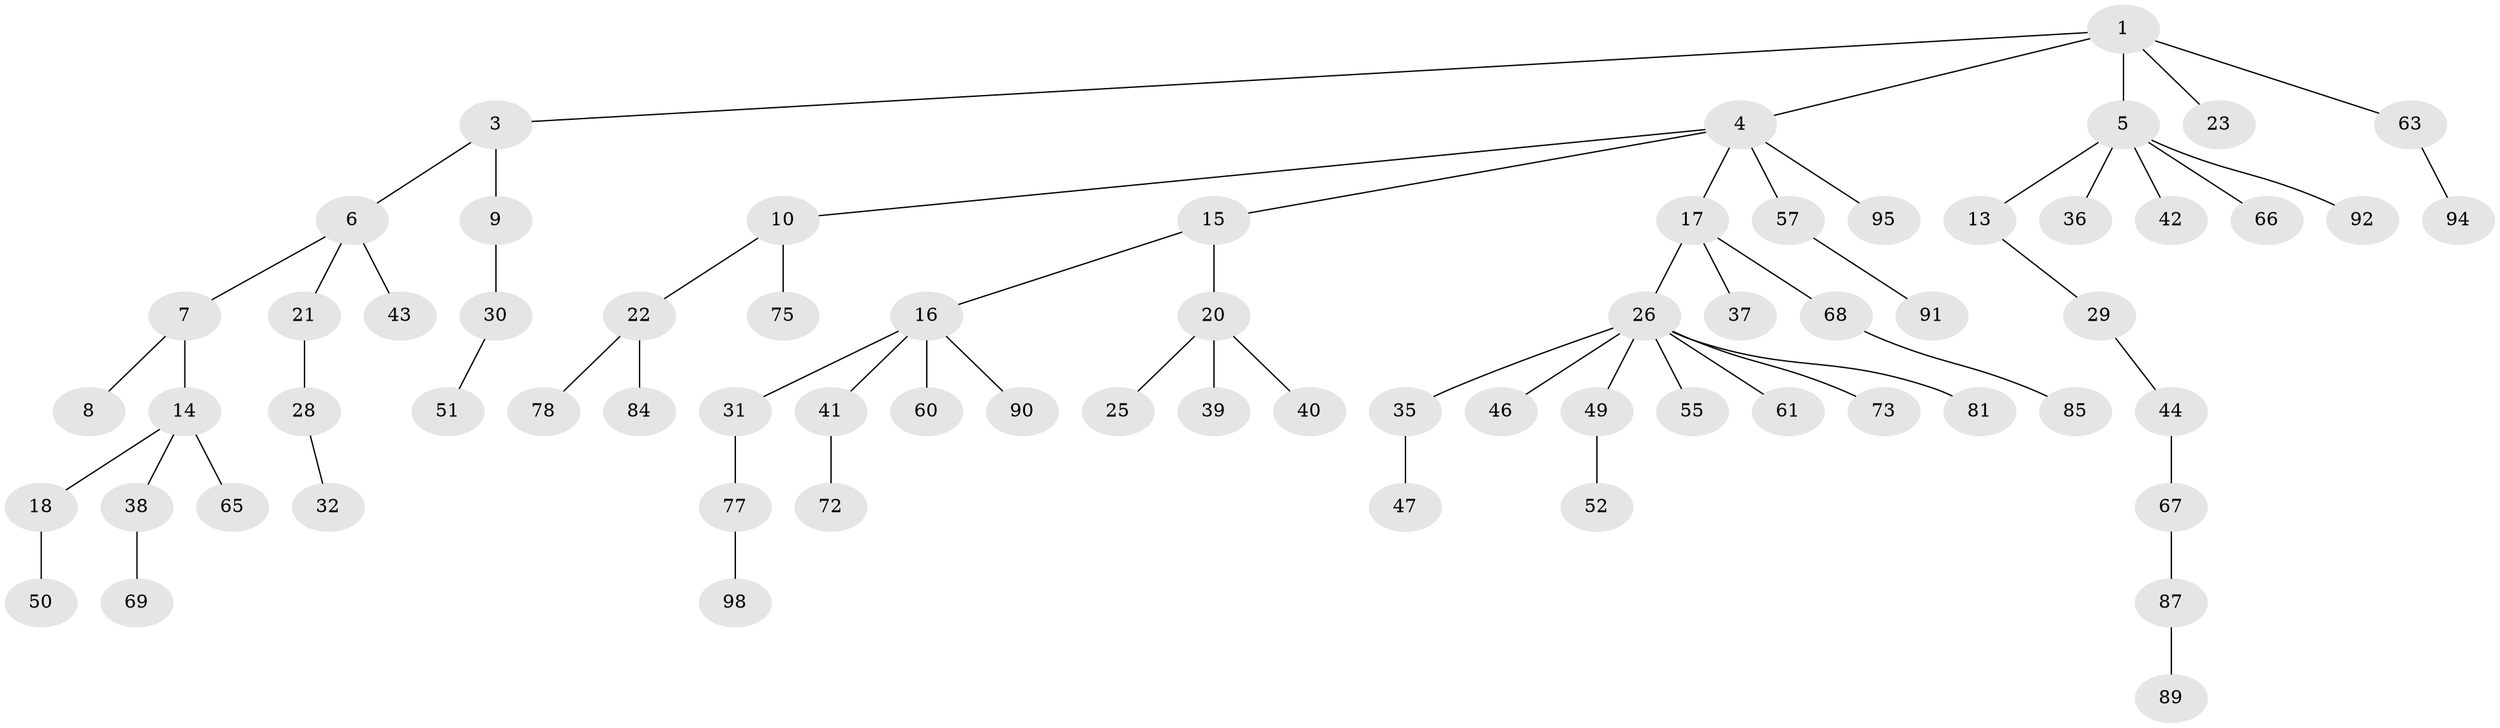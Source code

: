 // original degree distribution, {3: 0.19, 4: 0.05, 5: 0.05, 2: 0.19, 1: 0.51, 7: 0.01}
// Generated by graph-tools (version 1.1) at 2025/11/02/21/25 10:11:10]
// undirected, 68 vertices, 67 edges
graph export_dot {
graph [start="1"]
  node [color=gray90,style=filled];
  1 [super="+2"];
  3;
  4 [super="+11"];
  5 [super="+19"];
  6 [super="+54"];
  7;
  8 [super="+27"];
  9 [super="+99"];
  10 [super="+12"];
  13;
  14 [super="+34"];
  15;
  16 [super="+24"];
  17 [super="+53"];
  18 [super="+64"];
  20 [super="+74"];
  21;
  22 [super="+59"];
  23;
  25 [super="+86"];
  26 [super="+33"];
  28 [super="+79"];
  29;
  30;
  31;
  32;
  35;
  36;
  37 [super="+100"];
  38 [super="+45"];
  39;
  40;
  41 [super="+71"];
  42;
  43;
  44 [super="+48"];
  46;
  47;
  49 [super="+76"];
  50 [super="+82"];
  51 [super="+58"];
  52 [super="+56"];
  55;
  57 [super="+83"];
  60 [super="+62"];
  61;
  63 [super="+80"];
  65;
  66;
  67 [super="+93"];
  68 [super="+97"];
  69 [super="+70"];
  72;
  73;
  75;
  77 [super="+88"];
  78;
  81;
  84;
  85;
  87 [super="+96"];
  89;
  90;
  91;
  92;
  94;
  95;
  98;
  1 -- 3;
  1 -- 4;
  1 -- 23;
  1 -- 5;
  1 -- 63;
  3 -- 6;
  3 -- 9;
  4 -- 10;
  4 -- 17;
  4 -- 95;
  4 -- 57;
  4 -- 15;
  5 -- 13;
  5 -- 66;
  5 -- 36;
  5 -- 42;
  5 -- 92;
  6 -- 7;
  6 -- 21;
  6 -- 43;
  7 -- 8;
  7 -- 14;
  9 -- 30;
  10 -- 22;
  10 -- 75;
  13 -- 29;
  14 -- 18;
  14 -- 38;
  14 -- 65;
  15 -- 16;
  15 -- 20;
  16 -- 31;
  16 -- 41;
  16 -- 90;
  16 -- 60;
  17 -- 26;
  17 -- 37;
  17 -- 68;
  18 -- 50;
  20 -- 25;
  20 -- 39;
  20 -- 40;
  21 -- 28;
  22 -- 78;
  22 -- 84;
  26 -- 35;
  26 -- 49;
  26 -- 55;
  26 -- 61;
  26 -- 73;
  26 -- 81;
  26 -- 46;
  28 -- 32;
  29 -- 44;
  30 -- 51;
  31 -- 77;
  35 -- 47;
  38 -- 69;
  41 -- 72;
  44 -- 67;
  49 -- 52;
  57 -- 91;
  63 -- 94;
  67 -- 87;
  68 -- 85;
  77 -- 98;
  87 -- 89;
}
